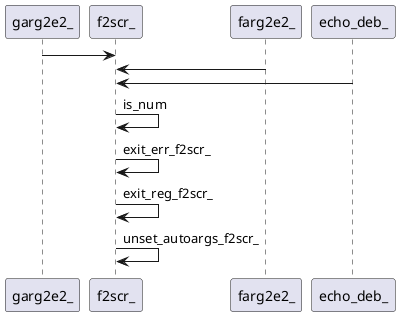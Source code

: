 @startuml rete
garg2e2_ -> f2scr_ 
farg2e2_ -> f2scr_
echo_deb_ -> f2scr_
f2scr_ -> f2scr_:is_num
f2scr_ -> f2scr_:exit_err_f2scr_
f2scr_ -> f2scr_:exit_reg_f2scr_
f2scr_ -> f2scr_:unset_autoargs_f2scr_
' {wrap_fn}
' fnn o-> f2scr_
' {body_fn}
@enduml